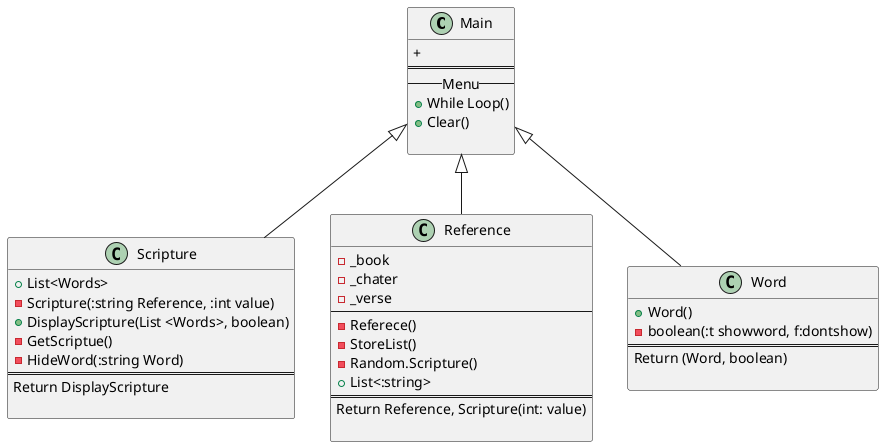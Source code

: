 @startuml
class "Main" as main
class "Scripture" as Scripture
class "Reference" as Reference
class "Word" as Word


main <|-- "Scripture"

main <|-- "Reference"

main <|-- "Word"

class main {
  + 
  ==
  -- Menu --
  + While Loop()
  + Clear()

}

class Scripture {
+ List<Words>
- Scripture(:string Reference, :int value)
+ DisplayScripture(List <Words>, boolean)
- GetScriptue()
- HideWord(:string Word)
===
Return DisplayScripture

}

class Word {
+ Word()
- boolean(:t showword, f:dontshow)
===
Return (Word, boolean)

}

class Reference {
- _book
- _chater
- _verse
---
-Referece()
-StoreList()
- Random.Scripture()
+ List<:string>
===
Return Reference, Scripture(int: value)

}

@enduml